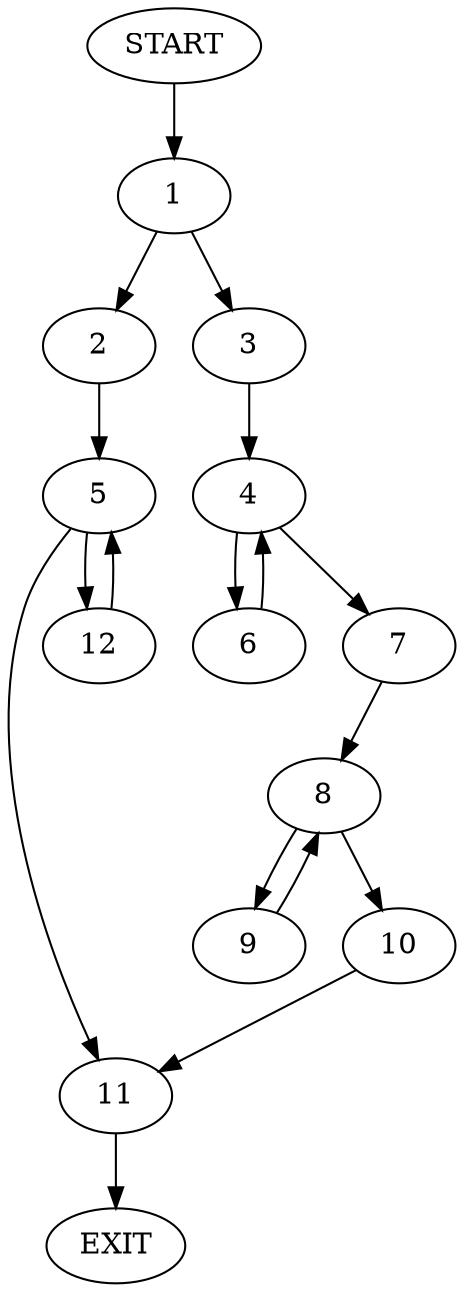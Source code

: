 digraph {
0 [label="START"]
13 [label="EXIT"]
0 -> 1
1 -> 2
1 -> 3
3 -> 4
2 -> 5
4 -> 6
4 -> 7
6 -> 4
7 -> 8
8 -> 9
8 -> 10
9 -> 8
10 -> 11
11 -> 13
5 -> 11
5 -> 12
12 -> 5
}
